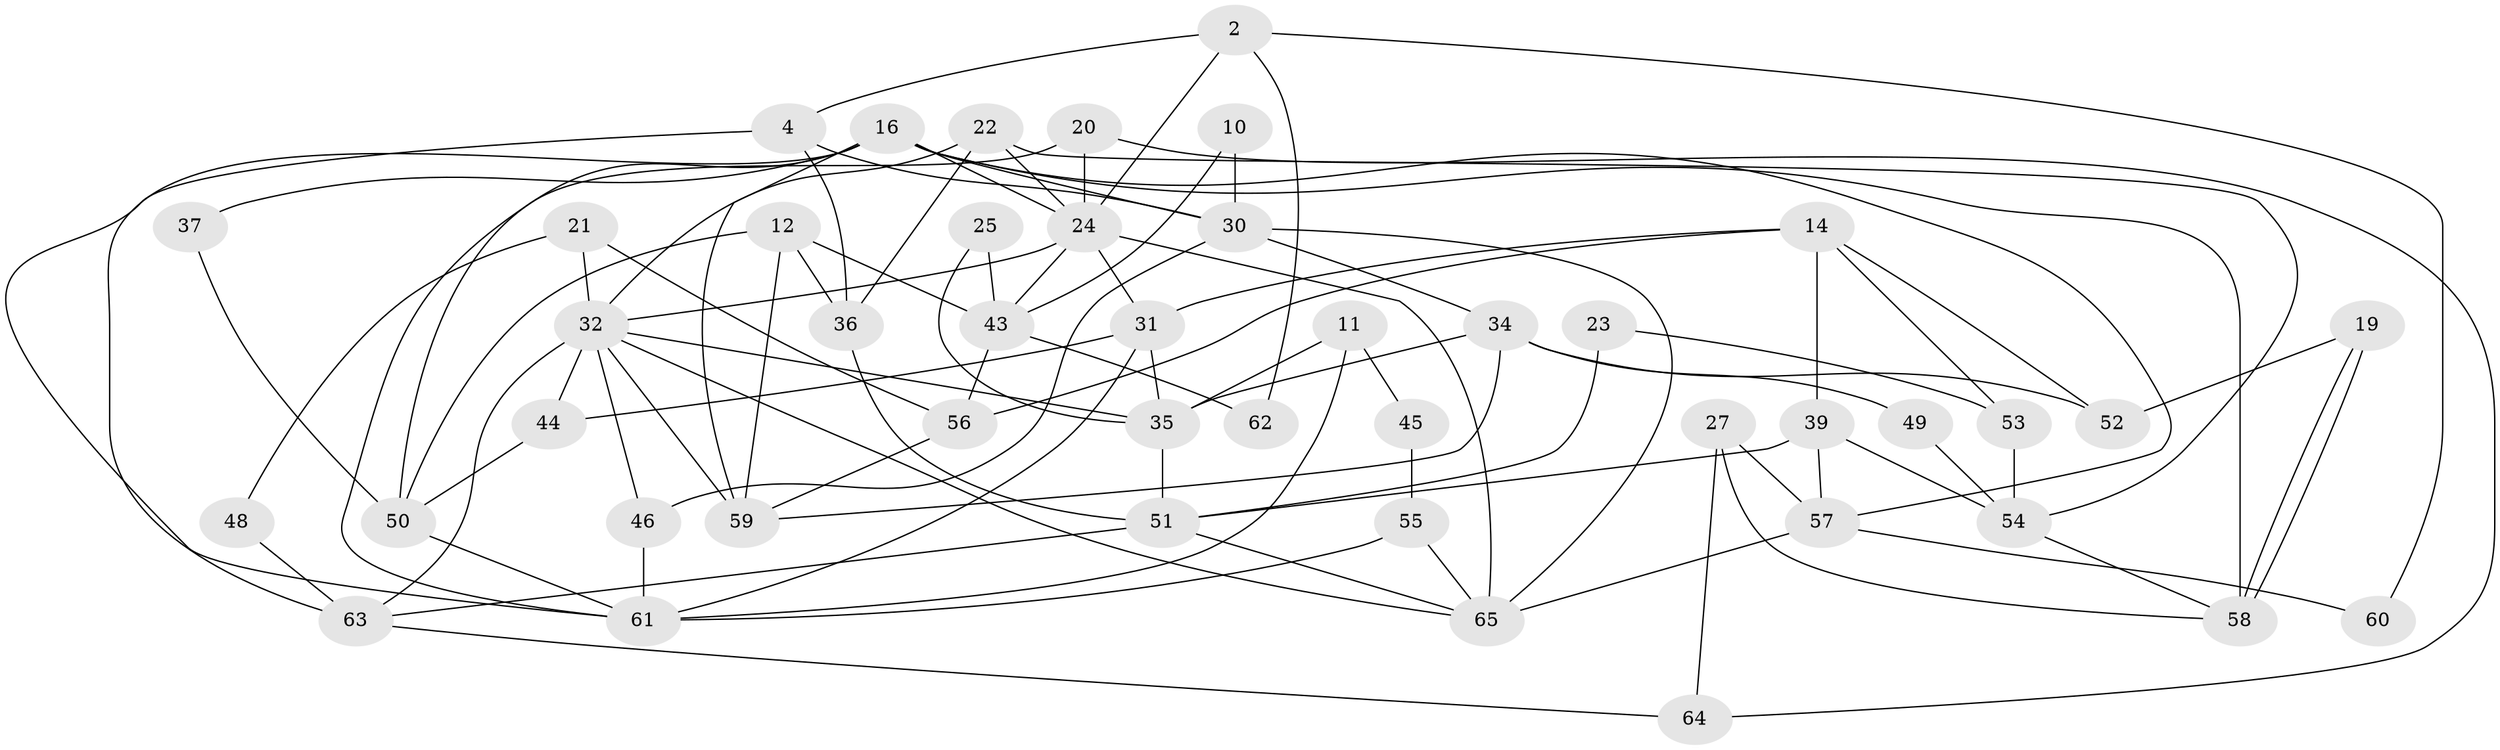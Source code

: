 // original degree distribution, {6: 0.09230769230769231, 4: 0.3076923076923077, 5: 0.16923076923076924, 2: 0.13846153846153847, 3: 0.24615384615384617, 7: 0.03076923076923077, 9: 0.015384615384615385}
// Generated by graph-tools (version 1.1) at 2025/54/03/04/25 21:54:16]
// undirected, 45 vertices, 93 edges
graph export_dot {
graph [start="1"]
  node [color=gray90,style=filled];
  2;
  4;
  10;
  11;
  12;
  14;
  16 [super="+15"];
  19;
  20;
  21;
  22;
  23;
  24 [super="+17"];
  25;
  27;
  30;
  31 [super="+1"];
  32 [super="+8+9+18"];
  34;
  35 [super="+5"];
  36;
  37;
  39;
  43;
  44 [super="+42"];
  45;
  46;
  48;
  49;
  50;
  51 [super="+7+29"];
  52;
  53 [super="+38"];
  54;
  55;
  56;
  57 [super="+28"];
  58;
  59 [super="+33"];
  60;
  61 [super="+26"];
  62;
  63 [super="+47"];
  64;
  65 [super="+40+41"];
  2 -- 4;
  2 -- 60;
  2 -- 62;
  2 -- 24;
  4 -- 30;
  4 -- 36;
  4 -- 61;
  10 -- 30;
  10 -- 43;
  11 -- 45;
  11 -- 35;
  11 -- 61;
  12 -- 36;
  12 -- 43;
  12 -- 50;
  12 -- 59;
  14 -- 31;
  14 -- 39;
  14 -- 52;
  14 -- 56;
  14 -- 53;
  16 -- 30 [weight=2];
  16 -- 24 [weight=2];
  16 -- 37;
  16 -- 58;
  16 -- 57;
  16 -- 63 [weight=2];
  16 -- 61;
  16 -- 59;
  19 -- 58;
  19 -- 58;
  19 -- 52;
  20 -- 50;
  20 -- 24;
  20 -- 64;
  21 -- 56;
  21 -- 48;
  21 -- 32;
  22 -- 24;
  22 -- 36;
  22 -- 54;
  22 -- 32;
  23 -- 53;
  23 -- 51;
  24 -- 65;
  24 -- 43;
  24 -- 31 [weight=2];
  24 -- 32;
  25 -- 43;
  25 -- 35;
  27 -- 58;
  27 -- 64;
  27 -- 57;
  30 -- 34;
  30 -- 46;
  30 -- 65 [weight=3];
  31 -- 44;
  31 -- 35 [weight=2];
  31 -- 61 [weight=2];
  32 -- 65 [weight=2];
  32 -- 59 [weight=3];
  32 -- 44 [weight=2];
  32 -- 63;
  32 -- 35;
  32 -- 46;
  34 -- 35;
  34 -- 49;
  34 -- 52;
  34 -- 59;
  35 -- 51 [weight=2];
  36 -- 51;
  37 -- 50;
  39 -- 57 [weight=2];
  39 -- 54;
  39 -- 51;
  43 -- 56;
  43 -- 62;
  44 -- 50 [weight=2];
  45 -- 55;
  46 -- 61 [weight=2];
  48 -- 63;
  49 -- 54;
  50 -- 61;
  51 -- 65;
  51 -- 63;
  53 -- 54 [weight=2];
  54 -- 58;
  55 -- 65;
  55 -- 61;
  56 -- 59;
  57 -- 60;
  57 -- 65;
  63 -- 64;
}

